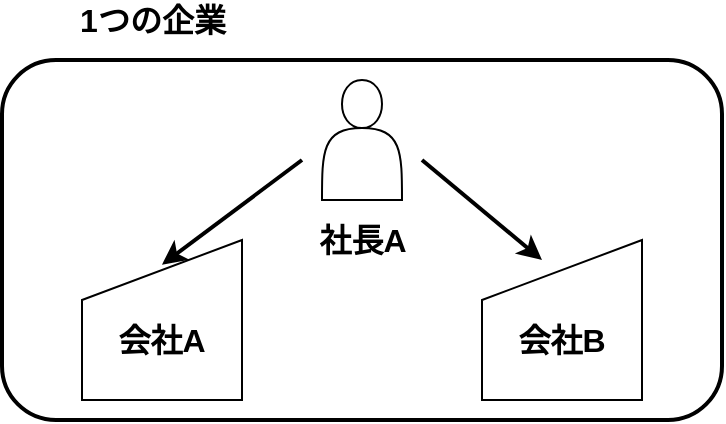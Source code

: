 <mxfile>
    <diagram id="4T0A3LPktiWbspAgH0ir" name="Page-1">
        <mxGraphModel dx="478" dy="437" grid="1" gridSize="10" guides="1" tooltips="1" connect="1" arrows="1" fold="1" page="1" pageScale="1" pageWidth="827" pageHeight="1169" background="#ffffff" math="0" shadow="0">
            <root>
                <mxCell id="0"/>
                <mxCell id="1" parent="0"/>
                <mxCell id="4" value="" style="shape=actor;whiteSpace=wrap;html=1;strokeColor=#000000;" vertex="1" parent="1">
                    <mxGeometry x="220" y="120" width="40" height="60" as="geometry"/>
                </mxCell>
                <mxCell id="5" value="&lt;font color=&quot;#000000&quot; style=&quot;font-size: 16px&quot;&gt;&lt;b&gt;&lt;br&gt;会社A&lt;/b&gt;&lt;/font&gt;" style="shape=manualInput;whiteSpace=wrap;html=1;strokeColor=#000000;fillColor=#FFFFFF;" vertex="1" parent="1">
                    <mxGeometry x="100" y="200" width="80" height="80" as="geometry"/>
                </mxCell>
                <mxCell id="6" value="&lt;font style=&quot;font-size: 16px&quot;&gt;&lt;br&gt;&lt;/font&gt;&lt;font color=&quot;#000000&quot;&gt;&lt;font style=&quot;font-size: 16px&quot;&gt;&lt;b&gt;会社B&lt;/b&gt;&lt;/font&gt;&lt;br&gt;&lt;/font&gt;" style="shape=manualInput;whiteSpace=wrap;html=1;strokeColor=#000000;fillColor=#FFFFFF;" vertex="1" parent="1">
                    <mxGeometry x="300" y="200" width="80" height="80" as="geometry"/>
                </mxCell>
                <mxCell id="7" value="" style="endArrow=classic;html=1;entryX=0.5;entryY=0.154;entryDx=0;entryDy=0;entryPerimeter=0;strokeWidth=2;strokeColor=#000000;" edge="1" parent="1" target="5">
                    <mxGeometry width="50" height="50" relative="1" as="geometry">
                        <mxPoint x="210" y="160" as="sourcePoint"/>
                        <mxPoint x="200" y="150" as="targetPoint"/>
                    </mxGeometry>
                </mxCell>
                <mxCell id="9" value="" style="endArrow=classic;html=1;strokeWidth=2;strokeColor=#000000;" edge="1" parent="1">
                    <mxGeometry width="50" height="50" relative="1" as="geometry">
                        <mxPoint x="270" y="160" as="sourcePoint"/>
                        <mxPoint x="330" y="210" as="targetPoint"/>
                    </mxGeometry>
                </mxCell>
                <mxCell id="10" value="&lt;font color=&quot;#000000&quot; style=&quot;font-size: 16px&quot;&gt;&lt;b&gt;社長A&lt;br&gt;&lt;/b&gt;&lt;br&gt;&lt;/font&gt;" style="text;html=1;align=center;verticalAlign=middle;resizable=0;points=[];autosize=1;" vertex="1" parent="1">
                    <mxGeometry x="210" y="190" width="60" height="40" as="geometry"/>
                </mxCell>
                <mxCell id="11" value="" style="rounded=1;whiteSpace=wrap;html=1;strokeColor=#000000;fillColor=none;strokeWidth=2;" vertex="1" parent="1">
                    <mxGeometry x="60" y="110" width="360" height="180" as="geometry"/>
                </mxCell>
                <mxCell id="12" value="&lt;font color=&quot;#000000&quot; style=&quot;font-size: 16px&quot;&gt;&lt;b&gt;1つの企業&lt;/b&gt;&lt;/font&gt;" style="text;html=1;align=center;verticalAlign=middle;resizable=0;points=[];autosize=1;" vertex="1" parent="1">
                    <mxGeometry x="90" y="80" width="90" height="20" as="geometry"/>
                </mxCell>
            </root>
        </mxGraphModel>
    </diagram>
</mxfile>